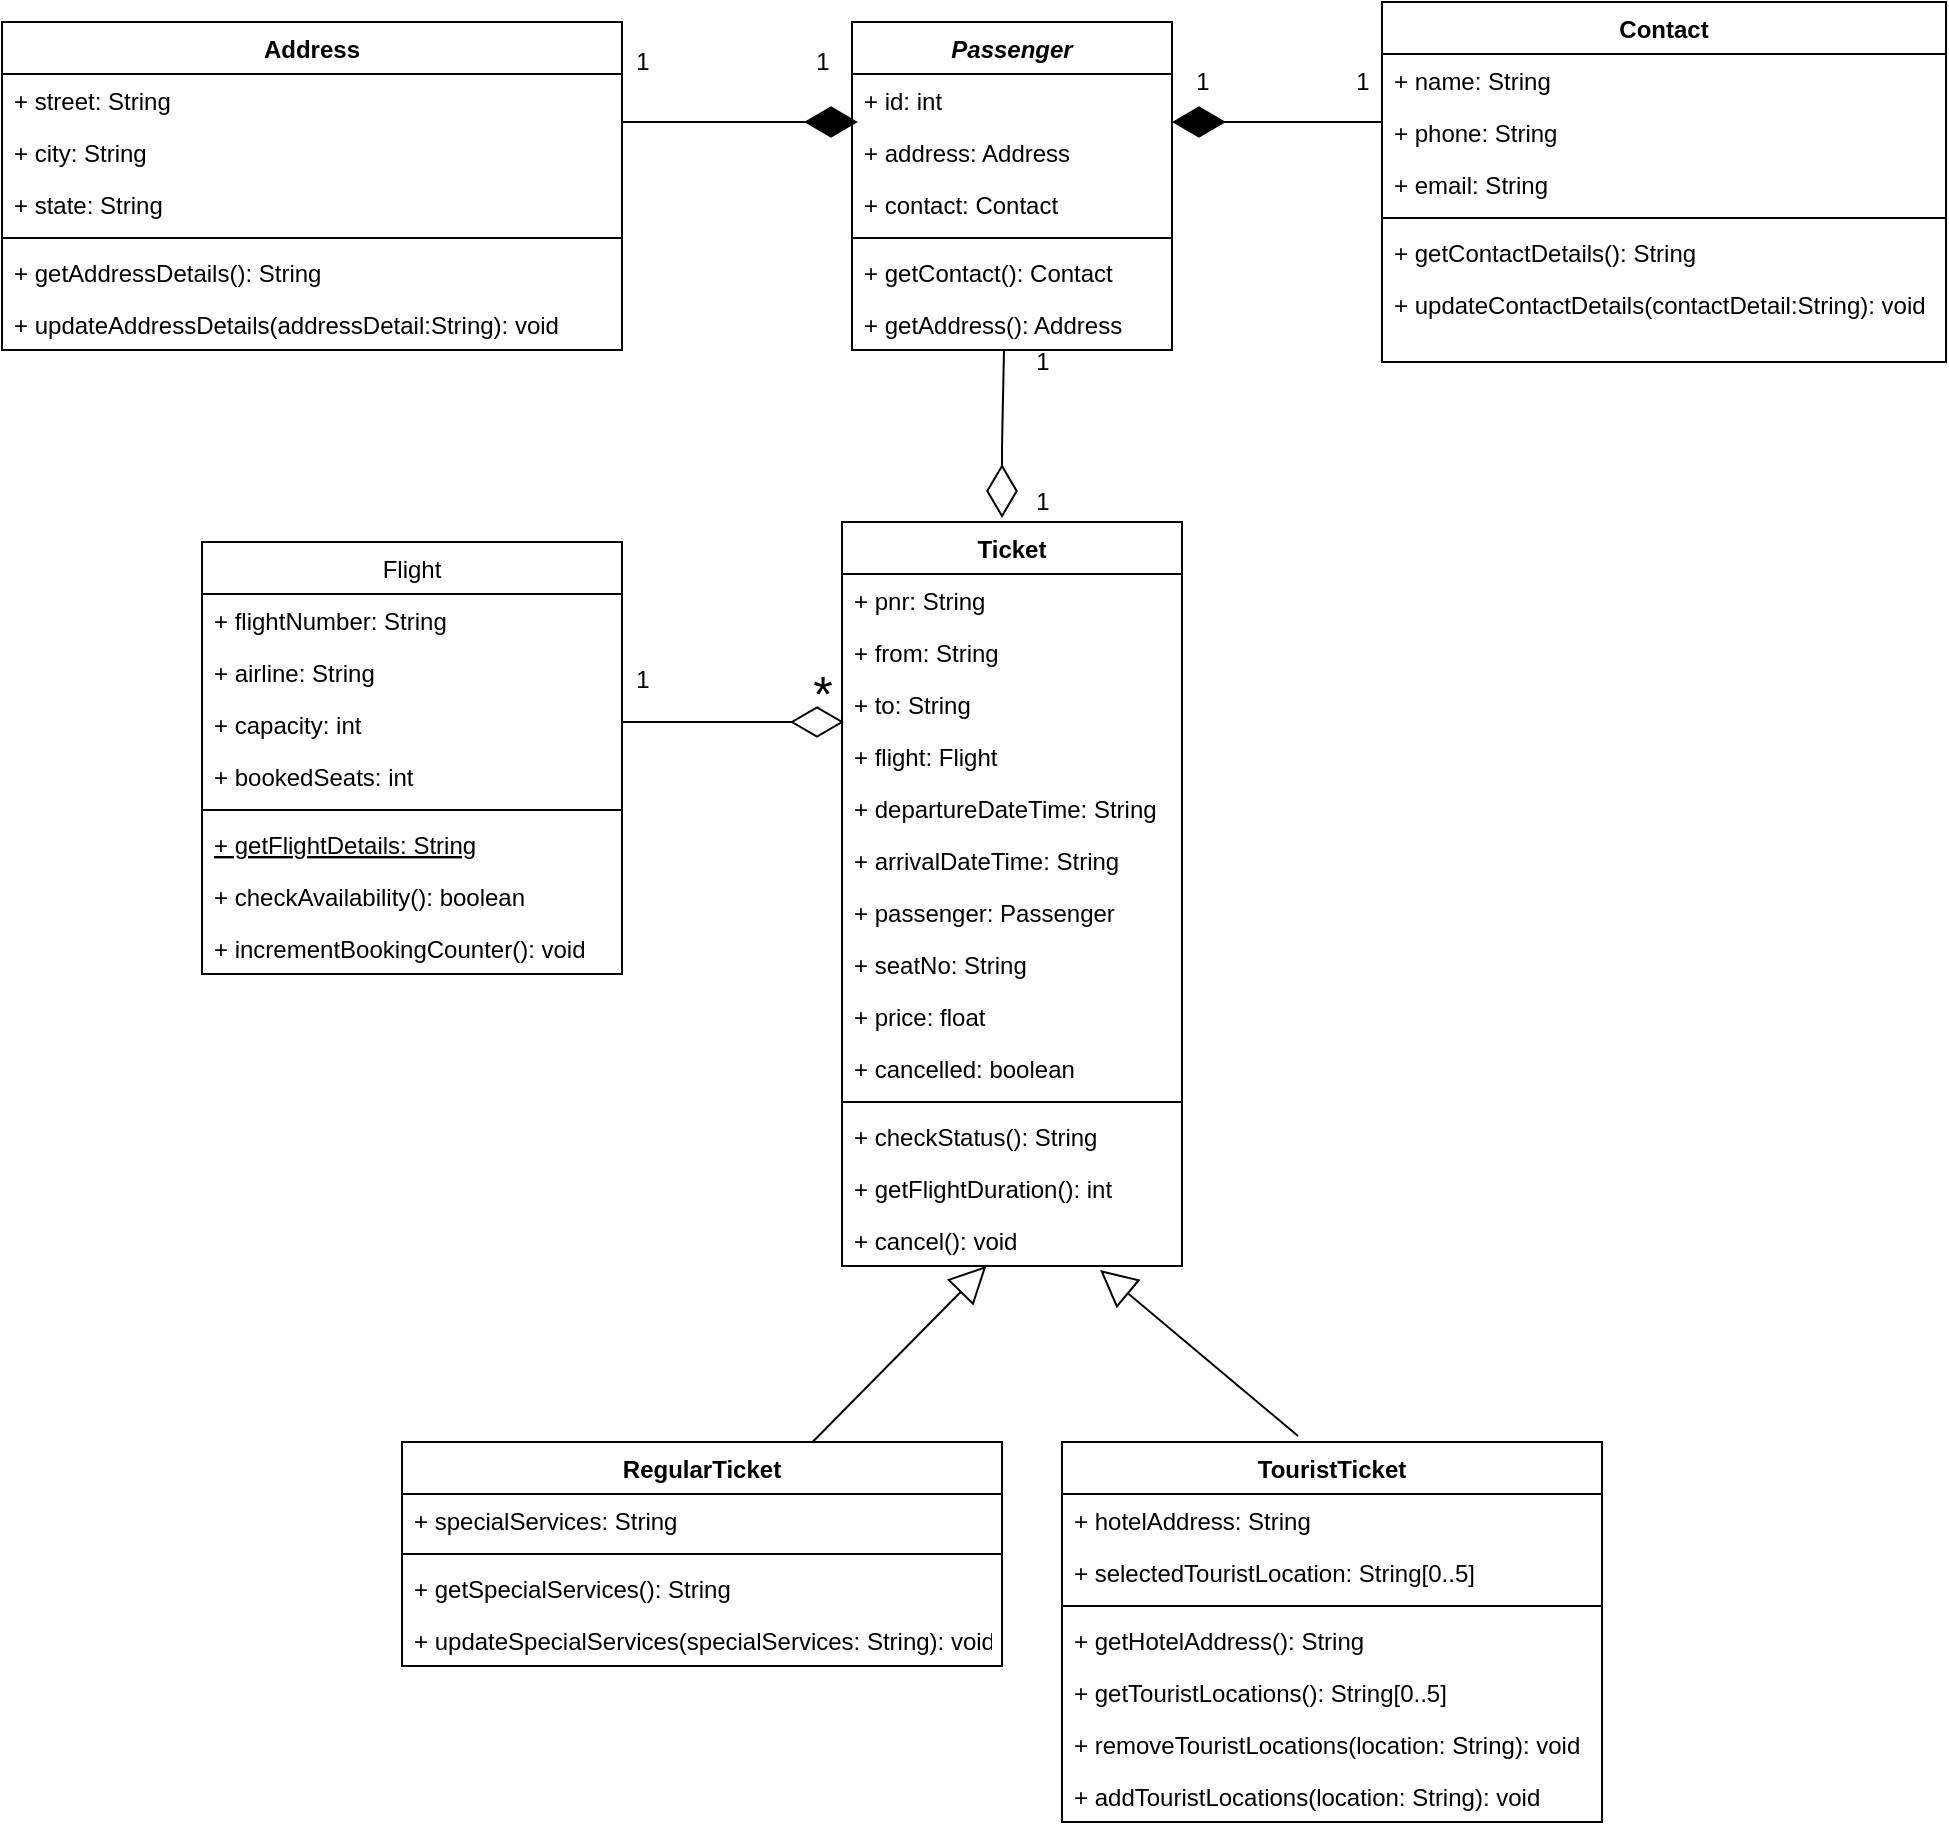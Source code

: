 <mxfile version="14.6.3" type="device"><diagram id="C5RBs43oDa-KdzZeNtuy" name="Page-1"><mxGraphModel dx="1929" dy="557" grid="1" gridSize="10" guides="1" tooltips="1" connect="1" arrows="1" fold="1" page="1" pageScale="1" pageWidth="827" pageHeight="1169" math="0" shadow="0"><root><mxCell id="WIyWlLk6GJQsqaUBKTNV-0"/><mxCell id="WIyWlLk6GJQsqaUBKTNV-1" parent="WIyWlLk6GJQsqaUBKTNV-0"/><mxCell id="zkfFHV4jXpPFQw0GAbJ--0" value="Passenger" style="swimlane;fontStyle=3;align=center;verticalAlign=top;childLayout=stackLayout;horizontal=1;startSize=26;horizontalStack=0;resizeParent=1;resizeLast=0;collapsible=1;marginBottom=0;rounded=0;shadow=0;strokeWidth=1;" parent="WIyWlLk6GJQsqaUBKTNV-1" vertex="1"><mxGeometry x="375" y="100" width="160" height="164" as="geometry"><mxRectangle x="230" y="140" width="160" height="26" as="alternateBounds"/></mxGeometry></mxCell><mxCell id="zkfFHV4jXpPFQw0GAbJ--1" value="+ id: int" style="text;align=left;verticalAlign=top;spacingLeft=4;spacingRight=4;overflow=hidden;rotatable=0;points=[[0,0.5],[1,0.5]];portConstraint=eastwest;" parent="zkfFHV4jXpPFQw0GAbJ--0" vertex="1"><mxGeometry y="26" width="160" height="26" as="geometry"/></mxCell><mxCell id="zkfFHV4jXpPFQw0GAbJ--2" value="+ address: Address" style="text;align=left;verticalAlign=top;spacingLeft=4;spacingRight=4;overflow=hidden;rotatable=0;points=[[0,0.5],[1,0.5]];portConstraint=eastwest;rounded=0;shadow=0;html=0;" parent="zkfFHV4jXpPFQw0GAbJ--0" vertex="1"><mxGeometry y="52" width="160" height="26" as="geometry"/></mxCell><mxCell id="zkfFHV4jXpPFQw0GAbJ--3" value="+ contact: Contact" style="text;align=left;verticalAlign=top;spacingLeft=4;spacingRight=4;overflow=hidden;rotatable=0;points=[[0,0.5],[1,0.5]];portConstraint=eastwest;rounded=0;shadow=0;html=0;" parent="zkfFHV4jXpPFQw0GAbJ--0" vertex="1"><mxGeometry y="78" width="160" height="26" as="geometry"/></mxCell><mxCell id="zkfFHV4jXpPFQw0GAbJ--4" value="" style="line;html=1;strokeWidth=1;align=left;verticalAlign=middle;spacingTop=-1;spacingLeft=3;spacingRight=3;rotatable=0;labelPosition=right;points=[];portConstraint=eastwest;" parent="zkfFHV4jXpPFQw0GAbJ--0" vertex="1"><mxGeometry y="104" width="160" height="8" as="geometry"/></mxCell><mxCell id="zkfFHV4jXpPFQw0GAbJ--5" value="+ getContact(): Contact" style="text;align=left;verticalAlign=top;spacingLeft=4;spacingRight=4;overflow=hidden;rotatable=0;points=[[0,0.5],[1,0.5]];portConstraint=eastwest;" parent="zkfFHV4jXpPFQw0GAbJ--0" vertex="1"><mxGeometry y="112" width="160" height="26" as="geometry"/></mxCell><mxCell id="7PHXZwPngI0coei4S79C-0" value="+ getAddress(): Address" style="text;align=left;verticalAlign=top;spacingLeft=4;spacingRight=4;overflow=hidden;rotatable=0;points=[[0,0.5],[1,0.5]];portConstraint=eastwest;" parent="zkfFHV4jXpPFQw0GAbJ--0" vertex="1"><mxGeometry y="138" width="160" height="26" as="geometry"/></mxCell><mxCell id="zkfFHV4jXpPFQw0GAbJ--6" value="Flight" style="swimlane;fontStyle=0;align=center;verticalAlign=top;childLayout=stackLayout;horizontal=1;startSize=26;horizontalStack=0;resizeParent=1;resizeLast=0;collapsible=1;marginBottom=0;rounded=0;shadow=0;strokeWidth=1;" parent="WIyWlLk6GJQsqaUBKTNV-1" vertex="1"><mxGeometry x="50" y="360" width="210" height="216" as="geometry"><mxRectangle x="130" y="380" width="160" height="26" as="alternateBounds"/></mxGeometry></mxCell><mxCell id="zkfFHV4jXpPFQw0GAbJ--7" value="+ flightNumber: String" style="text;align=left;verticalAlign=top;spacingLeft=4;spacingRight=4;overflow=hidden;rotatable=0;points=[[0,0.5],[1,0.5]];portConstraint=eastwest;" parent="zkfFHV4jXpPFQw0GAbJ--6" vertex="1"><mxGeometry y="26" width="210" height="26" as="geometry"/></mxCell><mxCell id="7PHXZwPngI0coei4S79C-1" value="+ airline: String" style="text;align=left;verticalAlign=top;spacingLeft=4;spacingRight=4;overflow=hidden;rotatable=0;points=[[0,0.5],[1,0.5]];portConstraint=eastwest;rounded=0;shadow=0;html=0;" parent="zkfFHV4jXpPFQw0GAbJ--6" vertex="1"><mxGeometry y="52" width="210" height="26" as="geometry"/></mxCell><mxCell id="7PHXZwPngI0coei4S79C-2" value="+ capacity: int" style="text;align=left;verticalAlign=top;spacingLeft=4;spacingRight=4;overflow=hidden;rotatable=0;points=[[0,0.5],[1,0.5]];portConstraint=eastwest;rounded=0;shadow=0;html=0;" parent="zkfFHV4jXpPFQw0GAbJ--6" vertex="1"><mxGeometry y="78" width="210" height="26" as="geometry"/></mxCell><mxCell id="zkfFHV4jXpPFQw0GAbJ--8" value="+ bookedSeats: int" style="text;align=left;verticalAlign=top;spacingLeft=4;spacingRight=4;overflow=hidden;rotatable=0;points=[[0,0.5],[1,0.5]];portConstraint=eastwest;rounded=0;shadow=0;html=0;" parent="zkfFHV4jXpPFQw0GAbJ--6" vertex="1"><mxGeometry y="104" width="210" height="26" as="geometry"/></mxCell><mxCell id="zkfFHV4jXpPFQw0GAbJ--9" value="" style="line;html=1;strokeWidth=1;align=left;verticalAlign=middle;spacingTop=-1;spacingLeft=3;spacingRight=3;rotatable=0;labelPosition=right;points=[];portConstraint=eastwest;" parent="zkfFHV4jXpPFQw0GAbJ--6" vertex="1"><mxGeometry y="130" width="210" height="8" as="geometry"/></mxCell><mxCell id="zkfFHV4jXpPFQw0GAbJ--10" value="+ getFlightDetails: String" style="text;align=left;verticalAlign=top;spacingLeft=4;spacingRight=4;overflow=hidden;rotatable=0;points=[[0,0.5],[1,0.5]];portConstraint=eastwest;fontStyle=4" parent="zkfFHV4jXpPFQw0GAbJ--6" vertex="1"><mxGeometry y="138" width="210" height="26" as="geometry"/></mxCell><mxCell id="7PHXZwPngI0coei4S79C-3" value="+ checkAvailability(): boolean" style="text;align=left;verticalAlign=top;spacingLeft=4;spacingRight=4;overflow=hidden;rotatable=0;points=[[0,0.5],[1,0.5]];portConstraint=eastwest;" parent="zkfFHV4jXpPFQw0GAbJ--6" vertex="1"><mxGeometry y="164" width="210" height="26" as="geometry"/></mxCell><mxCell id="zkfFHV4jXpPFQw0GAbJ--11" value="+ incrementBookingCounter(): void" style="text;align=left;verticalAlign=top;spacingLeft=4;spacingRight=4;overflow=hidden;rotatable=0;points=[[0,0.5],[1,0.5]];portConstraint=eastwest;" parent="zkfFHV4jXpPFQw0GAbJ--6" vertex="1"><mxGeometry y="190" width="210" height="26" as="geometry"/></mxCell><mxCell id="zkfFHV4jXpPFQw0GAbJ--17" value="Contact" style="swimlane;fontStyle=1;align=center;verticalAlign=top;childLayout=stackLayout;horizontal=1;startSize=26;horizontalStack=0;resizeParent=1;resizeLast=0;collapsible=1;marginBottom=0;rounded=0;shadow=0;strokeWidth=1;" parent="WIyWlLk6GJQsqaUBKTNV-1" vertex="1"><mxGeometry x="640" y="90" width="282" height="180" as="geometry"><mxRectangle x="550" y="140" width="160" height="26" as="alternateBounds"/></mxGeometry></mxCell><mxCell id="zkfFHV4jXpPFQw0GAbJ--18" value="+ name: String" style="text;align=left;verticalAlign=top;spacingLeft=4;spacingRight=4;overflow=hidden;rotatable=0;points=[[0,0.5],[1,0.5]];portConstraint=eastwest;" parent="zkfFHV4jXpPFQw0GAbJ--17" vertex="1"><mxGeometry y="26" width="282" height="26" as="geometry"/></mxCell><mxCell id="zkfFHV4jXpPFQw0GAbJ--19" value="+ phone: String" style="text;align=left;verticalAlign=top;spacingLeft=4;spacingRight=4;overflow=hidden;rotatable=0;points=[[0,0.5],[1,0.5]];portConstraint=eastwest;rounded=0;shadow=0;html=0;" parent="zkfFHV4jXpPFQw0GAbJ--17" vertex="1"><mxGeometry y="52" width="282" height="26" as="geometry"/></mxCell><mxCell id="zkfFHV4jXpPFQw0GAbJ--20" value="+ email: String" style="text;align=left;verticalAlign=top;spacingLeft=4;spacingRight=4;overflow=hidden;rotatable=0;points=[[0,0.5],[1,0.5]];portConstraint=eastwest;rounded=0;shadow=0;html=0;" parent="zkfFHV4jXpPFQw0GAbJ--17" vertex="1"><mxGeometry y="78" width="282" height="26" as="geometry"/></mxCell><mxCell id="zkfFHV4jXpPFQw0GAbJ--23" value="" style="line;html=1;strokeWidth=1;align=left;verticalAlign=middle;spacingTop=-1;spacingLeft=3;spacingRight=3;rotatable=0;labelPosition=right;points=[];portConstraint=eastwest;" parent="zkfFHV4jXpPFQw0GAbJ--17" vertex="1"><mxGeometry y="104" width="282" height="8" as="geometry"/></mxCell><mxCell id="zkfFHV4jXpPFQw0GAbJ--24" value="+ getContactDetails(): String" style="text;align=left;verticalAlign=top;spacingLeft=4;spacingRight=4;overflow=hidden;rotatable=0;points=[[0,0.5],[1,0.5]];portConstraint=eastwest;" parent="zkfFHV4jXpPFQw0GAbJ--17" vertex="1"><mxGeometry y="112" width="282" height="26" as="geometry"/></mxCell><mxCell id="zkfFHV4jXpPFQw0GAbJ--25" value="+ updateContactDetails(contactDetail:String): void" style="text;align=left;verticalAlign=top;spacingLeft=4;spacingRight=4;overflow=hidden;rotatable=0;points=[[0,0.5],[1,0.5]];portConstraint=eastwest;" parent="zkfFHV4jXpPFQw0GAbJ--17" vertex="1"><mxGeometry y="138" width="282" height="26" as="geometry"/></mxCell><mxCell id="7PHXZwPngI0coei4S79C-14" value="Ticket" style="swimlane;fontStyle=1;align=center;verticalAlign=top;childLayout=stackLayout;horizontal=1;startSize=26;horizontalStack=0;resizeParent=1;resizeParentMax=0;resizeLast=0;collapsible=1;marginBottom=0;" parent="WIyWlLk6GJQsqaUBKTNV-1" vertex="1"><mxGeometry x="370" y="350" width="170" height="372" as="geometry"/></mxCell><mxCell id="7PHXZwPngI0coei4S79C-15" value="+ pnr: String" style="text;strokeColor=none;fillColor=none;align=left;verticalAlign=top;spacingLeft=4;spacingRight=4;overflow=hidden;rotatable=0;points=[[0,0.5],[1,0.5]];portConstraint=eastwest;" parent="7PHXZwPngI0coei4S79C-14" vertex="1"><mxGeometry y="26" width="170" height="26" as="geometry"/></mxCell><mxCell id="7PHXZwPngI0coei4S79C-18" value="+ from: String" style="text;strokeColor=none;fillColor=none;align=left;verticalAlign=top;spacingLeft=4;spacingRight=4;overflow=hidden;rotatable=0;points=[[0,0.5],[1,0.5]];portConstraint=eastwest;" parent="7PHXZwPngI0coei4S79C-14" vertex="1"><mxGeometry y="52" width="170" height="26" as="geometry"/></mxCell><mxCell id="7PHXZwPngI0coei4S79C-19" value="+ to: String" style="text;strokeColor=none;fillColor=none;align=left;verticalAlign=top;spacingLeft=4;spacingRight=4;overflow=hidden;rotatable=0;points=[[0,0.5],[1,0.5]];portConstraint=eastwest;" parent="7PHXZwPngI0coei4S79C-14" vertex="1"><mxGeometry y="78" width="170" height="26" as="geometry"/></mxCell><mxCell id="7PHXZwPngI0coei4S79C-20" value="+ flight: Flight" style="text;strokeColor=none;fillColor=none;align=left;verticalAlign=top;spacingLeft=4;spacingRight=4;overflow=hidden;rotatable=0;points=[[0,0.5],[1,0.5]];portConstraint=eastwest;" parent="7PHXZwPngI0coei4S79C-14" vertex="1"><mxGeometry y="104" width="170" height="26" as="geometry"/></mxCell><mxCell id="7PHXZwPngI0coei4S79C-21" value="+ departureDateTime: String" style="text;strokeColor=none;fillColor=none;align=left;verticalAlign=top;spacingLeft=4;spacingRight=4;overflow=hidden;rotatable=0;points=[[0,0.5],[1,0.5]];portConstraint=eastwest;" parent="7PHXZwPngI0coei4S79C-14" vertex="1"><mxGeometry y="130" width="170" height="26" as="geometry"/></mxCell><mxCell id="7PHXZwPngI0coei4S79C-22" value="+ arrivalDateTime: String" style="text;strokeColor=none;fillColor=none;align=left;verticalAlign=top;spacingLeft=4;spacingRight=4;overflow=hidden;rotatable=0;points=[[0,0.5],[1,0.5]];portConstraint=eastwest;" parent="7PHXZwPngI0coei4S79C-14" vertex="1"><mxGeometry y="156" width="170" height="26" as="geometry"/></mxCell><mxCell id="7PHXZwPngI0coei4S79C-23" value="+ passenger: Passenger" style="text;strokeColor=none;fillColor=none;align=left;verticalAlign=top;spacingLeft=4;spacingRight=4;overflow=hidden;rotatable=0;points=[[0,0.5],[1,0.5]];portConstraint=eastwest;" parent="7PHXZwPngI0coei4S79C-14" vertex="1"><mxGeometry y="182" width="170" height="26" as="geometry"/></mxCell><mxCell id="7PHXZwPngI0coei4S79C-24" value="+ seatNo: String" style="text;strokeColor=none;fillColor=none;align=left;verticalAlign=top;spacingLeft=4;spacingRight=4;overflow=hidden;rotatable=0;points=[[0,0.5],[1,0.5]];portConstraint=eastwest;" parent="7PHXZwPngI0coei4S79C-14" vertex="1"><mxGeometry y="208" width="170" height="26" as="geometry"/></mxCell><mxCell id="7PHXZwPngI0coei4S79C-25" value="+ price: float" style="text;strokeColor=none;fillColor=none;align=left;verticalAlign=top;spacingLeft=4;spacingRight=4;overflow=hidden;rotatable=0;points=[[0,0.5],[1,0.5]];portConstraint=eastwest;" parent="7PHXZwPngI0coei4S79C-14" vertex="1"><mxGeometry y="234" width="170" height="26" as="geometry"/></mxCell><mxCell id="7PHXZwPngI0coei4S79C-26" value="+ cancelled: boolean" style="text;strokeColor=none;fillColor=none;align=left;verticalAlign=top;spacingLeft=4;spacingRight=4;overflow=hidden;rotatable=0;points=[[0,0.5],[1,0.5]];portConstraint=eastwest;" parent="7PHXZwPngI0coei4S79C-14" vertex="1"><mxGeometry y="260" width="170" height="26" as="geometry"/></mxCell><mxCell id="7PHXZwPngI0coei4S79C-16" value="" style="line;strokeWidth=1;fillColor=none;align=left;verticalAlign=middle;spacingTop=-1;spacingLeft=3;spacingRight=3;rotatable=0;labelPosition=right;points=[];portConstraint=eastwest;" parent="7PHXZwPngI0coei4S79C-14" vertex="1"><mxGeometry y="286" width="170" height="8" as="geometry"/></mxCell><mxCell id="7PHXZwPngI0coei4S79C-17" value="+ checkStatus(): String" style="text;strokeColor=none;fillColor=none;align=left;verticalAlign=top;spacingLeft=4;spacingRight=4;overflow=hidden;rotatable=0;points=[[0,0.5],[1,0.5]];portConstraint=eastwest;" parent="7PHXZwPngI0coei4S79C-14" vertex="1"><mxGeometry y="294" width="170" height="26" as="geometry"/></mxCell><mxCell id="7PHXZwPngI0coei4S79C-27" value="+ getFlightDuration(): int" style="text;strokeColor=none;fillColor=none;align=left;verticalAlign=top;spacingLeft=4;spacingRight=4;overflow=hidden;rotatable=0;points=[[0,0.5],[1,0.5]];portConstraint=eastwest;" parent="7PHXZwPngI0coei4S79C-14" vertex="1"><mxGeometry y="320" width="170" height="26" as="geometry"/></mxCell><mxCell id="7PHXZwPngI0coei4S79C-28" value="+ cancel(): void" style="text;strokeColor=none;fillColor=none;align=left;verticalAlign=top;spacingLeft=4;spacingRight=4;overflow=hidden;rotatable=0;points=[[0,0.5],[1,0.5]];portConstraint=eastwest;" parent="7PHXZwPngI0coei4S79C-14" vertex="1"><mxGeometry y="346" width="170" height="26" as="geometry"/></mxCell><mxCell id="7PHXZwPngI0coei4S79C-29" value="Address" style="swimlane;fontStyle=1;align=center;verticalAlign=top;childLayout=stackLayout;horizontal=1;startSize=26;horizontalStack=0;resizeParent=1;resizeParentMax=0;resizeLast=0;collapsible=1;marginBottom=0;" parent="WIyWlLk6GJQsqaUBKTNV-1" vertex="1"><mxGeometry x="-50" y="100" width="310" height="164" as="geometry"/></mxCell><mxCell id="7PHXZwPngI0coei4S79C-33" value="+ street: String" style="text;strokeColor=none;fillColor=none;align=left;verticalAlign=top;spacingLeft=4;spacingRight=4;overflow=hidden;rotatable=0;points=[[0,0.5],[1,0.5]];portConstraint=eastwest;" parent="7PHXZwPngI0coei4S79C-29" vertex="1"><mxGeometry y="26" width="310" height="26" as="geometry"/></mxCell><mxCell id="7PHXZwPngI0coei4S79C-34" value="+ city: String" style="text;strokeColor=none;fillColor=none;align=left;verticalAlign=top;spacingLeft=4;spacingRight=4;overflow=hidden;rotatable=0;points=[[0,0.5],[1,0.5]];portConstraint=eastwest;" parent="7PHXZwPngI0coei4S79C-29" vertex="1"><mxGeometry y="52" width="310" height="26" as="geometry"/></mxCell><mxCell id="7PHXZwPngI0coei4S79C-30" value="+ state: String" style="text;strokeColor=none;fillColor=none;align=left;verticalAlign=top;spacingLeft=4;spacingRight=4;overflow=hidden;rotatable=0;points=[[0,0.5],[1,0.5]];portConstraint=eastwest;" parent="7PHXZwPngI0coei4S79C-29" vertex="1"><mxGeometry y="78" width="310" height="26" as="geometry"/></mxCell><mxCell id="7PHXZwPngI0coei4S79C-31" value="" style="line;strokeWidth=1;fillColor=none;align=left;verticalAlign=middle;spacingTop=-1;spacingLeft=3;spacingRight=3;rotatable=0;labelPosition=right;points=[];portConstraint=eastwest;" parent="7PHXZwPngI0coei4S79C-29" vertex="1"><mxGeometry y="104" width="310" height="8" as="geometry"/></mxCell><mxCell id="7PHXZwPngI0coei4S79C-35" value="+ getAddressDetails(): String" style="text;strokeColor=none;fillColor=none;align=left;verticalAlign=top;spacingLeft=4;spacingRight=4;overflow=hidden;rotatable=0;points=[[0,0.5],[1,0.5]];portConstraint=eastwest;" parent="7PHXZwPngI0coei4S79C-29" vertex="1"><mxGeometry y="112" width="310" height="26" as="geometry"/></mxCell><mxCell id="7PHXZwPngI0coei4S79C-32" value="+ updateAddressDetails(addressDetail:String): void" style="text;strokeColor=none;fillColor=none;align=left;verticalAlign=top;spacingLeft=4;spacingRight=4;overflow=hidden;rotatable=0;points=[[0,0.5],[1,0.5]];portConstraint=eastwest;" parent="7PHXZwPngI0coei4S79C-29" vertex="1"><mxGeometry y="138" width="310" height="26" as="geometry"/></mxCell><mxCell id="7PHXZwPngI0coei4S79C-36" value="RegularTicket" style="swimlane;fontStyle=1;align=center;verticalAlign=top;childLayout=stackLayout;horizontal=1;startSize=26;horizontalStack=0;resizeParent=1;resizeParentMax=0;resizeLast=0;collapsible=1;marginBottom=0;" parent="WIyWlLk6GJQsqaUBKTNV-1" vertex="1"><mxGeometry x="150" y="810" width="300" height="112" as="geometry"/></mxCell><mxCell id="7PHXZwPngI0coei4S79C-40" value="+ specialServices: String" style="text;strokeColor=none;fillColor=none;align=left;verticalAlign=top;spacingLeft=4;spacingRight=4;overflow=hidden;rotatable=0;points=[[0,0.5],[1,0.5]];portConstraint=eastwest;" parent="7PHXZwPngI0coei4S79C-36" vertex="1"><mxGeometry y="26" width="300" height="26" as="geometry"/></mxCell><mxCell id="7PHXZwPngI0coei4S79C-38" value="" style="line;strokeWidth=1;fillColor=none;align=left;verticalAlign=middle;spacingTop=-1;spacingLeft=3;spacingRight=3;rotatable=0;labelPosition=right;points=[];portConstraint=eastwest;" parent="7PHXZwPngI0coei4S79C-36" vertex="1"><mxGeometry y="52" width="300" height="8" as="geometry"/></mxCell><mxCell id="7PHXZwPngI0coei4S79C-41" value="+ getSpecialServices(): String" style="text;strokeColor=none;fillColor=none;align=left;verticalAlign=top;spacingLeft=4;spacingRight=4;overflow=hidden;rotatable=0;points=[[0,0.5],[1,0.5]];portConstraint=eastwest;" parent="7PHXZwPngI0coei4S79C-36" vertex="1"><mxGeometry y="60" width="300" height="26" as="geometry"/></mxCell><mxCell id="7PHXZwPngI0coei4S79C-39" value="+ updateSpecialServices(specialServices: String): void" style="text;strokeColor=none;fillColor=none;align=left;verticalAlign=top;spacingLeft=4;spacingRight=4;overflow=hidden;rotatable=0;points=[[0,0.5],[1,0.5]];portConstraint=eastwest;" parent="7PHXZwPngI0coei4S79C-36" vertex="1"><mxGeometry y="86" width="300" height="26" as="geometry"/></mxCell><mxCell id="7PHXZwPngI0coei4S79C-42" value="TouristTicket" style="swimlane;fontStyle=1;align=center;verticalAlign=top;childLayout=stackLayout;horizontal=1;startSize=26;horizontalStack=0;resizeParent=1;resizeParentMax=0;resizeLast=0;collapsible=1;marginBottom=0;" parent="WIyWlLk6GJQsqaUBKTNV-1" vertex="1"><mxGeometry x="480" y="810" width="270" height="190" as="geometry"/></mxCell><mxCell id="7PHXZwPngI0coei4S79C-43" value="+ hotelAddress: String" style="text;strokeColor=none;fillColor=none;align=left;verticalAlign=top;spacingLeft=4;spacingRight=4;overflow=hidden;rotatable=0;points=[[0,0.5],[1,0.5]];portConstraint=eastwest;" parent="7PHXZwPngI0coei4S79C-42" vertex="1"><mxGeometry y="26" width="270" height="26" as="geometry"/></mxCell><mxCell id="7PHXZwPngI0coei4S79C-47" value="+ selectedTouristLocation: String[0..5]" style="text;strokeColor=none;fillColor=none;align=left;verticalAlign=top;spacingLeft=4;spacingRight=4;overflow=hidden;rotatable=0;points=[[0,0.5],[1,0.5]];portConstraint=eastwest;" parent="7PHXZwPngI0coei4S79C-42" vertex="1"><mxGeometry y="52" width="270" height="26" as="geometry"/></mxCell><mxCell id="7PHXZwPngI0coei4S79C-44" value="" style="line;strokeWidth=1;fillColor=none;align=left;verticalAlign=middle;spacingTop=-1;spacingLeft=3;spacingRight=3;rotatable=0;labelPosition=right;points=[];portConstraint=eastwest;" parent="7PHXZwPngI0coei4S79C-42" vertex="1"><mxGeometry y="78" width="270" height="8" as="geometry"/></mxCell><mxCell id="7PHXZwPngI0coei4S79C-45" value="+ getHotelAddress(): String" style="text;strokeColor=none;fillColor=none;align=left;verticalAlign=top;spacingLeft=4;spacingRight=4;overflow=hidden;rotatable=0;points=[[0,0.5],[1,0.5]];portConstraint=eastwest;" parent="7PHXZwPngI0coei4S79C-42" vertex="1"><mxGeometry y="86" width="270" height="26" as="geometry"/></mxCell><mxCell id="7PHXZwPngI0coei4S79C-48" value="+ getTouristLocations(): String[0..5]" style="text;strokeColor=none;fillColor=none;align=left;verticalAlign=top;spacingLeft=4;spacingRight=4;overflow=hidden;rotatable=0;points=[[0,0.5],[1,0.5]];portConstraint=eastwest;" parent="7PHXZwPngI0coei4S79C-42" vertex="1"><mxGeometry y="112" width="270" height="26" as="geometry"/></mxCell><mxCell id="7PHXZwPngI0coei4S79C-49" value="+ removeTouristLocations(location: String): void" style="text;strokeColor=none;fillColor=none;align=left;verticalAlign=top;spacingLeft=4;spacingRight=4;overflow=hidden;rotatable=0;points=[[0,0.5],[1,0.5]];portConstraint=eastwest;" parent="7PHXZwPngI0coei4S79C-42" vertex="1"><mxGeometry y="138" width="270" height="26" as="geometry"/></mxCell><mxCell id="7PHXZwPngI0coei4S79C-46" value="+ addTouristLocations(location: String): void" style="text;strokeColor=none;fillColor=none;align=left;verticalAlign=top;spacingLeft=4;spacingRight=4;overflow=hidden;rotatable=0;points=[[0,0.5],[1,0.5]];portConstraint=eastwest;" parent="7PHXZwPngI0coei4S79C-42" vertex="1"><mxGeometry y="164" width="270" height="26" as="geometry"/></mxCell><mxCell id="7PHXZwPngI0coei4S79C-50" value="" style="endArrow=block;endSize=16;endFill=0;html=1;" parent="WIyWlLk6GJQsqaUBKTNV-1" source="7PHXZwPngI0coei4S79C-36" target="7PHXZwPngI0coei4S79C-28" edge="1"><mxGeometry width="160" relative="1" as="geometry"><mxPoint x="360" y="760" as="sourcePoint"/><mxPoint x="520" y="760" as="targetPoint"/></mxGeometry></mxCell><mxCell id="7PHXZwPngI0coei4S79C-51" value="" style="endArrow=block;endSize=16;endFill=0;html=1;entryX=0.759;entryY=1.077;entryDx=0;entryDy=0;entryPerimeter=0;" parent="WIyWlLk6GJQsqaUBKTNV-1" target="7PHXZwPngI0coei4S79C-28" edge="1"><mxGeometry width="160" relative="1" as="geometry"><mxPoint x="598" y="807" as="sourcePoint"/><mxPoint x="550" y="750" as="targetPoint"/></mxGeometry></mxCell><mxCell id="7PHXZwPngI0coei4S79C-52" value="" style="endArrow=diamondThin;endFill=0;endSize=24;html=1;" parent="WIyWlLk6GJQsqaUBKTNV-1" edge="1"><mxGeometry width="160" relative="1" as="geometry"><mxPoint x="260" y="450" as="sourcePoint"/><mxPoint x="371" y="450" as="targetPoint"/><Array as="points"><mxPoint x="281" y="450"/></Array></mxGeometry></mxCell><mxCell id="7PHXZwPngI0coei4S79C-53" value="1" style="text;html=1;align=center;verticalAlign=middle;resizable=0;points=[];autosize=1;" parent="WIyWlLk6GJQsqaUBKTNV-1" vertex="1"><mxGeometry x="260" y="419" width="20" height="20" as="geometry"/></mxCell><mxCell id="7PHXZwPngI0coei4S79C-54" value="&lt;font style=&quot;font-size: 25px&quot;&gt;*&lt;/font&gt;" style="text;html=1;align=center;verticalAlign=middle;resizable=0;points=[];autosize=1;" parent="WIyWlLk6GJQsqaUBKTNV-1" vertex="1"><mxGeometry x="345" y="425" width="30" height="20" as="geometry"/></mxCell><mxCell id="7PHXZwPngI0coei4S79C-55" value="" style="endArrow=diamondThin;endFill=1;endSize=24;html=1;" parent="WIyWlLk6GJQsqaUBKTNV-1" edge="1"><mxGeometry width="160" relative="1" as="geometry"><mxPoint x="260" y="150" as="sourcePoint"/><mxPoint x="378" y="150" as="targetPoint"/></mxGeometry></mxCell><mxCell id="7PHXZwPngI0coei4S79C-56" value="1" style="text;html=1;align=center;verticalAlign=middle;resizable=0;points=[];autosize=1;" parent="WIyWlLk6GJQsqaUBKTNV-1" vertex="1"><mxGeometry x="260" y="110" width="20" height="20" as="geometry"/></mxCell><mxCell id="7PHXZwPngI0coei4S79C-57" value="1" style="text;html=1;align=center;verticalAlign=middle;resizable=0;points=[];autosize=1;" parent="WIyWlLk6GJQsqaUBKTNV-1" vertex="1"><mxGeometry x="350" y="110" width="20" height="20" as="geometry"/></mxCell><mxCell id="7PHXZwPngI0coei4S79C-58" value="" style="endArrow=diamondThin;endFill=1;endSize=24;html=1;" parent="WIyWlLk6GJQsqaUBKTNV-1" edge="1"><mxGeometry width="160" relative="1" as="geometry"><mxPoint x="640" y="150" as="sourcePoint"/><mxPoint x="535" y="150" as="targetPoint"/></mxGeometry></mxCell><mxCell id="7PHXZwPngI0coei4S79C-59" value="1" style="text;html=1;align=center;verticalAlign=middle;resizable=0;points=[];autosize=1;" parent="WIyWlLk6GJQsqaUBKTNV-1" vertex="1"><mxGeometry x="540" y="120" width="20" height="20" as="geometry"/></mxCell><mxCell id="7PHXZwPngI0coei4S79C-60" value="1" style="text;html=1;align=center;verticalAlign=middle;resizable=0;points=[];autosize=1;" parent="WIyWlLk6GJQsqaUBKTNV-1" vertex="1"><mxGeometry x="620" y="120" width="20" height="20" as="geometry"/></mxCell><mxCell id="7PHXZwPngI0coei4S79C-61" value="" style="endArrow=diamondThin;endFill=0;endSize=24;html=1;exitX=0.475;exitY=1;exitDx=0;exitDy=0;exitPerimeter=0;" parent="WIyWlLk6GJQsqaUBKTNV-1" source="7PHXZwPngI0coei4S79C-0" edge="1"><mxGeometry width="160" relative="1" as="geometry"><mxPoint x="450" y="270" as="sourcePoint"/><mxPoint x="450" y="348" as="targetPoint"/><Array as="points"><mxPoint x="450" y="312"/></Array></mxGeometry></mxCell><mxCell id="7PHXZwPngI0coei4S79C-62" value="1" style="text;html=1;align=center;verticalAlign=middle;resizable=0;points=[];autosize=1;" parent="WIyWlLk6GJQsqaUBKTNV-1" vertex="1"><mxGeometry x="460" y="260" width="20" height="20" as="geometry"/></mxCell><mxCell id="7PHXZwPngI0coei4S79C-63" value="1" style="text;html=1;align=center;verticalAlign=middle;resizable=0;points=[];autosize=1;" parent="WIyWlLk6GJQsqaUBKTNV-1" vertex="1"><mxGeometry x="460" y="330" width="20" height="20" as="geometry"/></mxCell></root></mxGraphModel></diagram></mxfile>